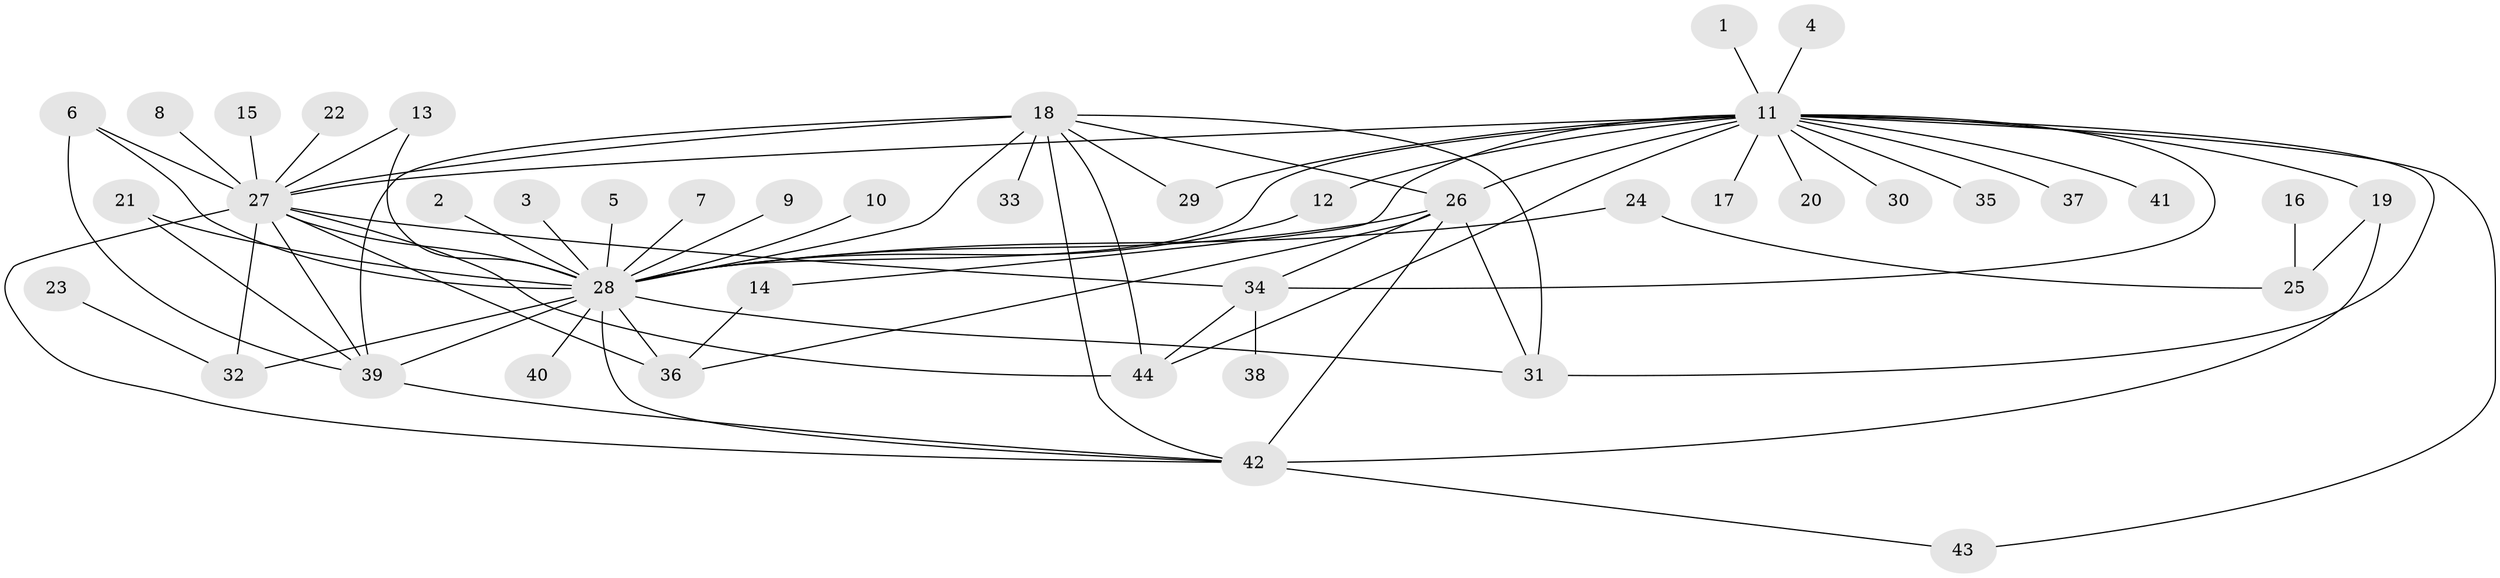 // original degree distribution, {21: 0.011363636363636364, 5: 0.045454545454545456, 3: 0.11363636363636363, 1: 0.48863636363636365, 26: 0.011363636363636364, 2: 0.18181818181818182, 4: 0.09090909090909091, 12: 0.011363636363636364, 25: 0.011363636363636364, 13: 0.011363636363636364, 6: 0.011363636363636364, 8: 0.011363636363636364}
// Generated by graph-tools (version 1.1) at 2025/01/03/09/25 03:01:52]
// undirected, 44 vertices, 74 edges
graph export_dot {
graph [start="1"]
  node [color=gray90,style=filled];
  1;
  2;
  3;
  4;
  5;
  6;
  7;
  8;
  9;
  10;
  11;
  12;
  13;
  14;
  15;
  16;
  17;
  18;
  19;
  20;
  21;
  22;
  23;
  24;
  25;
  26;
  27;
  28;
  29;
  30;
  31;
  32;
  33;
  34;
  35;
  36;
  37;
  38;
  39;
  40;
  41;
  42;
  43;
  44;
  1 -- 11 [weight=1.0];
  2 -- 28 [weight=1.0];
  3 -- 28 [weight=1.0];
  4 -- 11 [weight=1.0];
  5 -- 28 [weight=1.0];
  6 -- 27 [weight=1.0];
  6 -- 28 [weight=1.0];
  6 -- 39 [weight=1.0];
  7 -- 28 [weight=1.0];
  8 -- 27 [weight=1.0];
  9 -- 28 [weight=1.0];
  10 -- 28 [weight=1.0];
  11 -- 12 [weight=1.0];
  11 -- 14 [weight=1.0];
  11 -- 17 [weight=1.0];
  11 -- 19 [weight=1.0];
  11 -- 20 [weight=1.0];
  11 -- 26 [weight=2.0];
  11 -- 27 [weight=1.0];
  11 -- 28 [weight=1.0];
  11 -- 29 [weight=1.0];
  11 -- 30 [weight=1.0];
  11 -- 31 [weight=1.0];
  11 -- 34 [weight=1.0];
  11 -- 35 [weight=1.0];
  11 -- 37 [weight=1.0];
  11 -- 41 [weight=1.0];
  11 -- 43 [weight=1.0];
  11 -- 44 [weight=1.0];
  12 -- 28 [weight=1.0];
  13 -- 27 [weight=1.0];
  13 -- 28 [weight=1.0];
  14 -- 36 [weight=1.0];
  15 -- 27 [weight=1.0];
  16 -- 25 [weight=1.0];
  18 -- 26 [weight=1.0];
  18 -- 27 [weight=1.0];
  18 -- 28 [weight=1.0];
  18 -- 29 [weight=1.0];
  18 -- 31 [weight=1.0];
  18 -- 33 [weight=1.0];
  18 -- 39 [weight=2.0];
  18 -- 42 [weight=1.0];
  18 -- 44 [weight=1.0];
  19 -- 25 [weight=1.0];
  19 -- 42 [weight=1.0];
  21 -- 28 [weight=1.0];
  21 -- 39 [weight=1.0];
  22 -- 27 [weight=1.0];
  23 -- 32 [weight=1.0];
  24 -- 25 [weight=1.0];
  24 -- 28 [weight=1.0];
  26 -- 28 [weight=1.0];
  26 -- 31 [weight=1.0];
  26 -- 34 [weight=1.0];
  26 -- 36 [weight=1.0];
  26 -- 42 [weight=2.0];
  27 -- 28 [weight=3.0];
  27 -- 32 [weight=1.0];
  27 -- 34 [weight=1.0];
  27 -- 36 [weight=3.0];
  27 -- 39 [weight=1.0];
  27 -- 42 [weight=1.0];
  27 -- 44 [weight=2.0];
  28 -- 31 [weight=1.0];
  28 -- 32 [weight=1.0];
  28 -- 36 [weight=1.0];
  28 -- 39 [weight=1.0];
  28 -- 40 [weight=1.0];
  28 -- 42 [weight=1.0];
  34 -- 38 [weight=1.0];
  34 -- 44 [weight=1.0];
  39 -- 42 [weight=1.0];
  42 -- 43 [weight=1.0];
}
